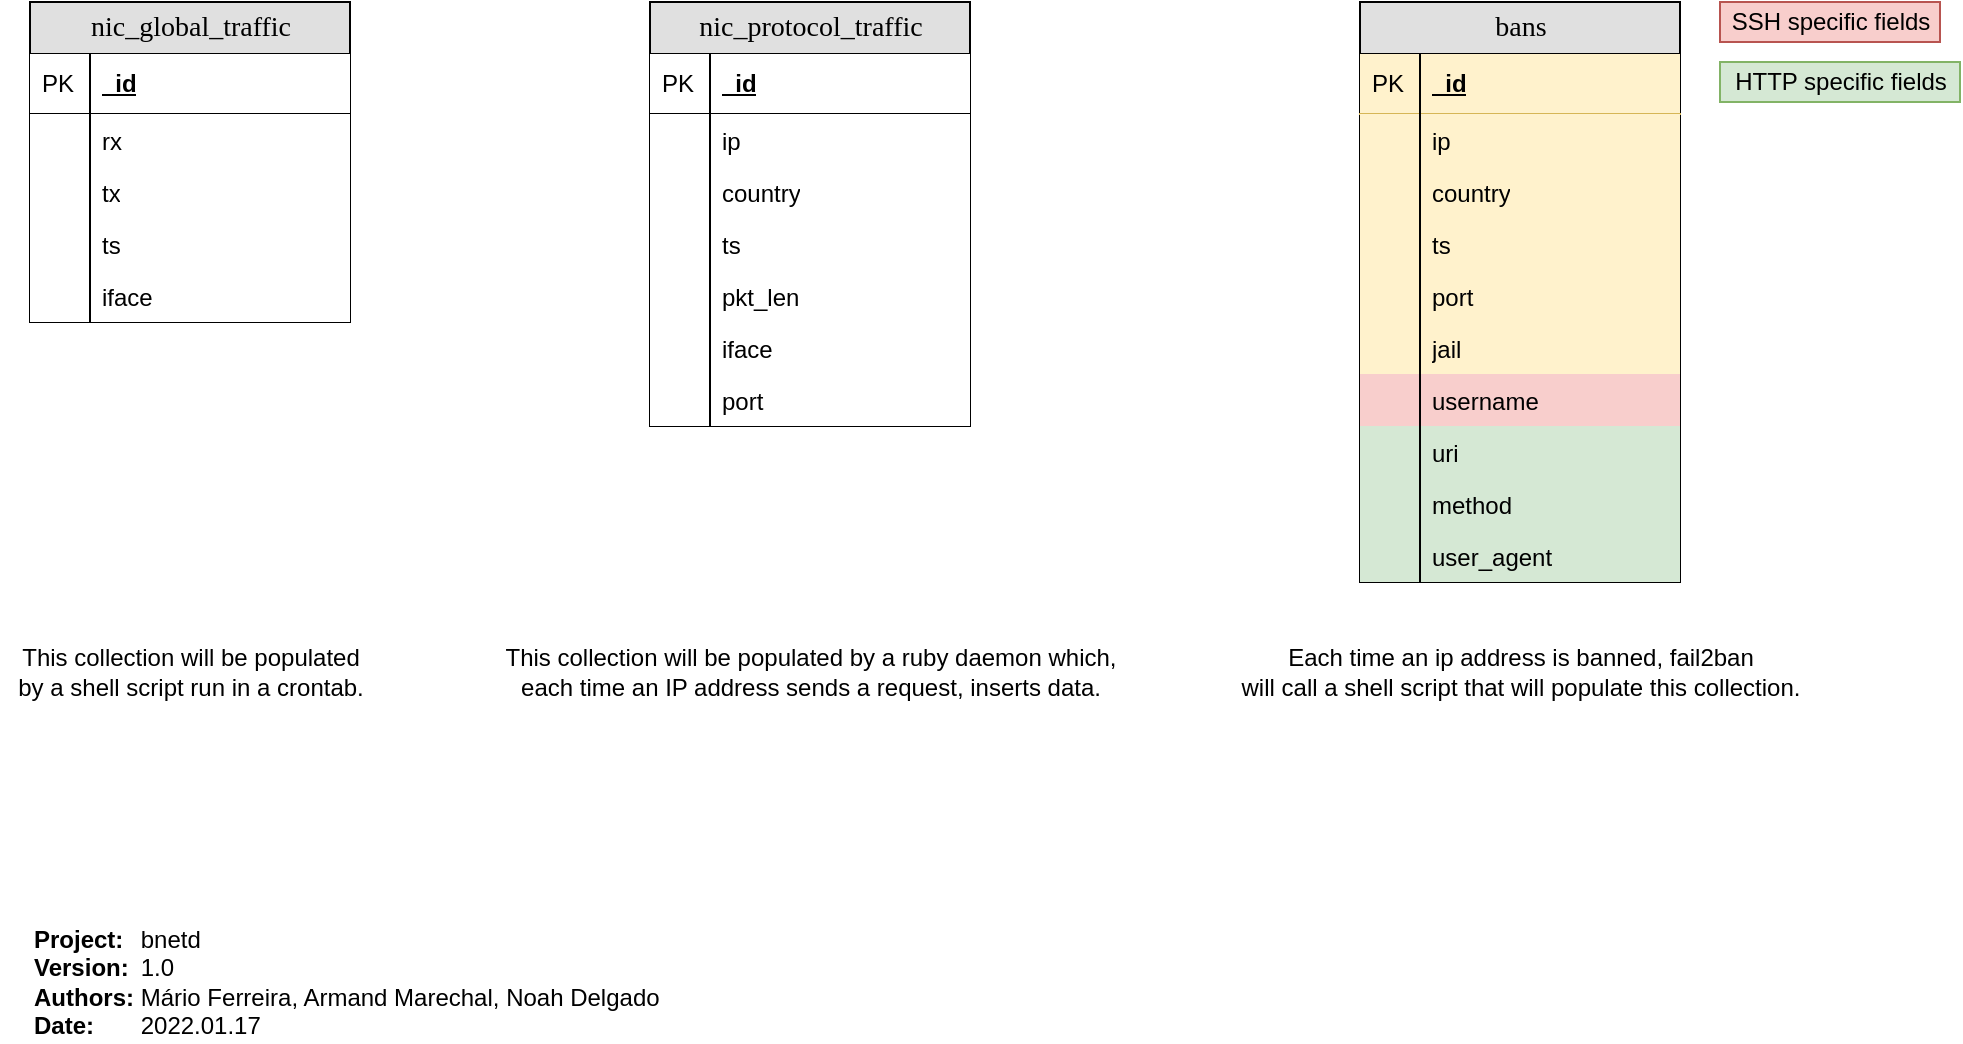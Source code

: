 <mxfile version="16.2.4" type="device"><diagram id="C5RBs43oDa-KdzZeNtuy" name="Page-1"><mxGraphModel dx="1293" dy="810" grid="1" gridSize="10" guides="1" tooltips="1" connect="1" arrows="1" fold="1" page="1" pageScale="1" pageWidth="827" pageHeight="1169" math="0" shadow="0"><root><mxCell id="WIyWlLk6GJQsqaUBKTNV-0"/><mxCell id="WIyWlLk6GJQsqaUBKTNV-1" parent="WIyWlLk6GJQsqaUBKTNV-0"/><mxCell id="n8Ka2vOvO8nz3NvAntRw-7" value="bans" style="swimlane;html=1;fontStyle=0;childLayout=stackLayout;horizontal=1;startSize=26;fillColor=#e0e0e0;horizontalStack=0;resizeParent=1;resizeLast=0;collapsible=1;marginBottom=0;swimlaneFillColor=#ffffff;align=center;rounded=0;shadow=0;comic=0;labelBackgroundColor=none;strokeWidth=1;fontFamily=Verdana;fontSize=14;swimlaneLine=1;" vertex="1" parent="WIyWlLk6GJQsqaUBKTNV-1"><mxGeometry x="705" y="40" width="160" height="290" as="geometry"/></mxCell><mxCell id="n8Ka2vOvO8nz3NvAntRw-8" value="_id" style="shape=partialRectangle;top=0;left=0;right=0;bottom=1;html=1;align=left;verticalAlign=middle;fillColor=#fff2cc;spacingLeft=34;spacingRight=4;whiteSpace=wrap;overflow=hidden;rotatable=0;points=[[0,0.5],[1,0.5]];portConstraint=eastwest;dropTarget=0;fontStyle=5;strokeColor=#d6b656;" vertex="1" parent="n8Ka2vOvO8nz3NvAntRw-7"><mxGeometry y="26" width="160" height="30" as="geometry"/></mxCell><mxCell id="n8Ka2vOvO8nz3NvAntRw-9" value="PK" style="shape=partialRectangle;top=0;left=0;bottom=0;html=1;fillColor=none;align=left;verticalAlign=middle;spacingLeft=4;spacingRight=4;whiteSpace=wrap;overflow=hidden;rotatable=0;points=[];portConstraint=eastwest;part=1;" vertex="1" connectable="0" parent="n8Ka2vOvO8nz3NvAntRw-8"><mxGeometry width="30" height="30" as="geometry"/></mxCell><mxCell id="n8Ka2vOvO8nz3NvAntRw-10" value="ip" style="shape=partialRectangle;top=0;left=0;right=0;bottom=0;html=1;align=left;verticalAlign=top;fillColor=#fff2cc;spacingLeft=34;spacingRight=4;whiteSpace=wrap;overflow=hidden;rotatable=0;points=[[0,0.5],[1,0.5]];portConstraint=eastwest;dropTarget=0;strokeColor=#d6b656;" vertex="1" parent="n8Ka2vOvO8nz3NvAntRw-7"><mxGeometry y="56" width="160" height="26" as="geometry"/></mxCell><mxCell id="n8Ka2vOvO8nz3NvAntRw-11" value="" style="shape=partialRectangle;top=0;left=0;bottom=0;html=1;fillColor=none;align=left;verticalAlign=top;spacingLeft=4;spacingRight=4;whiteSpace=wrap;overflow=hidden;rotatable=0;points=[];portConstraint=eastwest;part=1;" vertex="1" connectable="0" parent="n8Ka2vOvO8nz3NvAntRw-10"><mxGeometry width="30" height="26" as="geometry"/></mxCell><mxCell id="n8Ka2vOvO8nz3NvAntRw-134" value="country" style="shape=partialRectangle;top=0;left=0;right=0;bottom=0;html=1;align=left;verticalAlign=top;fillColor=#fff2cc;spacingLeft=34;spacingRight=4;whiteSpace=wrap;overflow=hidden;rotatable=0;points=[[0,0.5],[1,0.5]];portConstraint=eastwest;dropTarget=0;strokeColor=#d6b656;" vertex="1" parent="n8Ka2vOvO8nz3NvAntRw-7"><mxGeometry y="82" width="160" height="26" as="geometry"/></mxCell><mxCell id="n8Ka2vOvO8nz3NvAntRw-135" value="" style="shape=partialRectangle;top=0;left=0;bottom=0;html=1;fillColor=none;align=left;verticalAlign=top;spacingLeft=4;spacingRight=4;whiteSpace=wrap;overflow=hidden;rotatable=0;points=[];portConstraint=eastwest;part=1;" vertex="1" connectable="0" parent="n8Ka2vOvO8nz3NvAntRw-134"><mxGeometry width="30" height="26" as="geometry"/></mxCell><mxCell id="n8Ka2vOvO8nz3NvAntRw-12" value="ts" style="shape=partialRectangle;top=0;left=0;right=0;bottom=0;html=1;align=left;verticalAlign=top;fillColor=#fff2cc;spacingLeft=34;spacingRight=4;whiteSpace=wrap;overflow=hidden;rotatable=0;points=[[0,0.5],[1,0.5]];portConstraint=eastwest;dropTarget=0;strokeColor=#d6b656;" vertex="1" parent="n8Ka2vOvO8nz3NvAntRw-7"><mxGeometry y="108" width="160" height="26" as="geometry"/></mxCell><mxCell id="n8Ka2vOvO8nz3NvAntRw-13" value="" style="shape=partialRectangle;top=0;left=0;bottom=0;html=1;fillColor=none;align=left;verticalAlign=top;spacingLeft=4;spacingRight=4;whiteSpace=wrap;overflow=hidden;rotatable=0;points=[];portConstraint=eastwest;part=1;" vertex="1" connectable="0" parent="n8Ka2vOvO8nz3NvAntRw-12"><mxGeometry width="30" height="26" as="geometry"/></mxCell><mxCell id="n8Ka2vOvO8nz3NvAntRw-14" value="port" style="shape=partialRectangle;top=0;left=0;right=0;bottom=0;html=1;align=left;verticalAlign=top;fillColor=#fff2cc;spacingLeft=34;spacingRight=4;whiteSpace=wrap;overflow=hidden;rotatable=0;points=[[0,0.5],[1,0.5]];portConstraint=eastwest;dropTarget=0;strokeColor=#d6b656;" vertex="1" parent="n8Ka2vOvO8nz3NvAntRw-7"><mxGeometry y="134" width="160" height="26" as="geometry"/></mxCell><mxCell id="n8Ka2vOvO8nz3NvAntRw-15" value="" style="shape=partialRectangle;top=0;left=0;bottom=0;html=1;fillColor=none;align=left;verticalAlign=top;spacingLeft=4;spacingRight=4;whiteSpace=wrap;overflow=hidden;rotatable=0;points=[];portConstraint=eastwest;part=1;" vertex="1" connectable="0" parent="n8Ka2vOvO8nz3NvAntRw-14"><mxGeometry width="30" height="26" as="geometry"/></mxCell><mxCell id="n8Ka2vOvO8nz3NvAntRw-89" value="jail" style="shape=partialRectangle;top=0;left=0;right=0;bottom=0;html=1;align=left;verticalAlign=top;fillColor=#fff2cc;spacingLeft=34;spacingRight=4;whiteSpace=wrap;overflow=hidden;rotatable=0;points=[[0,0.5],[1,0.5]];portConstraint=eastwest;dropTarget=0;strokeColor=#d6b656;" vertex="1" parent="n8Ka2vOvO8nz3NvAntRw-7"><mxGeometry y="160" width="160" height="26" as="geometry"/></mxCell><mxCell id="n8Ka2vOvO8nz3NvAntRw-90" value="" style="shape=partialRectangle;top=0;left=0;bottom=0;html=1;fillColor=none;align=left;verticalAlign=top;spacingLeft=4;spacingRight=4;whiteSpace=wrap;overflow=hidden;rotatable=0;points=[];portConstraint=eastwest;part=1;" vertex="1" connectable="0" parent="n8Ka2vOvO8nz3NvAntRw-89"><mxGeometry width="30" height="26" as="geometry"/></mxCell><mxCell id="n8Ka2vOvO8nz3NvAntRw-93" value="username" style="shape=partialRectangle;top=0;left=0;right=0;bottom=0;html=1;align=left;verticalAlign=top;fillColor=#f8cecc;spacingLeft=34;spacingRight=4;whiteSpace=wrap;overflow=hidden;rotatable=0;points=[[0,0.5],[1,0.5]];portConstraint=eastwest;dropTarget=0;strokeColor=#b85450;" vertex="1" parent="n8Ka2vOvO8nz3NvAntRw-7"><mxGeometry y="186" width="160" height="26" as="geometry"/></mxCell><mxCell id="n8Ka2vOvO8nz3NvAntRw-94" value="" style="shape=partialRectangle;top=0;left=0;bottom=0;html=1;fillColor=none;align=left;verticalAlign=top;spacingLeft=4;spacingRight=4;whiteSpace=wrap;overflow=hidden;rotatable=0;points=[];portConstraint=eastwest;part=1;" vertex="1" connectable="0" parent="n8Ka2vOvO8nz3NvAntRw-93"><mxGeometry width="30" height="26" as="geometry"/></mxCell><mxCell id="n8Ka2vOvO8nz3NvAntRw-91" value="uri" style="shape=partialRectangle;top=0;left=0;right=0;bottom=0;html=1;align=left;verticalAlign=top;fillColor=#d5e8d4;spacingLeft=34;spacingRight=4;whiteSpace=wrap;overflow=hidden;rotatable=0;points=[[0,0.5],[1,0.5]];portConstraint=eastwest;dropTarget=0;strokeColor=#82b366;" vertex="1" parent="n8Ka2vOvO8nz3NvAntRw-7"><mxGeometry y="212" width="160" height="26" as="geometry"/></mxCell><mxCell id="n8Ka2vOvO8nz3NvAntRw-92" value="" style="shape=partialRectangle;top=0;left=0;bottom=0;html=1;fillColor=none;align=left;verticalAlign=top;spacingLeft=4;spacingRight=4;whiteSpace=wrap;overflow=hidden;rotatable=0;points=[];portConstraint=eastwest;part=1;" vertex="1" connectable="0" parent="n8Ka2vOvO8nz3NvAntRw-91"><mxGeometry width="30" height="26" as="geometry"/></mxCell><mxCell id="n8Ka2vOvO8nz3NvAntRw-95" value="method" style="shape=partialRectangle;top=0;left=0;right=0;bottom=0;html=1;align=left;verticalAlign=top;fillColor=#d5e8d4;spacingLeft=34;spacingRight=4;whiteSpace=wrap;overflow=hidden;rotatable=0;points=[[0,0.5],[1,0.5]];portConstraint=eastwest;dropTarget=0;strokeColor=#82b366;" vertex="1" parent="n8Ka2vOvO8nz3NvAntRw-7"><mxGeometry y="238" width="160" height="26" as="geometry"/></mxCell><mxCell id="n8Ka2vOvO8nz3NvAntRw-96" value="" style="shape=partialRectangle;top=0;left=0;bottom=0;html=1;fillColor=none;align=left;verticalAlign=top;spacingLeft=4;spacingRight=4;whiteSpace=wrap;overflow=hidden;rotatable=0;points=[];portConstraint=eastwest;part=1;" vertex="1" connectable="0" parent="n8Ka2vOvO8nz3NvAntRw-95"><mxGeometry width="30" height="26" as="geometry"/></mxCell><mxCell id="n8Ka2vOvO8nz3NvAntRw-97" value="user_agent" style="shape=partialRectangle;top=0;left=0;right=0;bottom=0;html=1;align=left;verticalAlign=top;fillColor=#d5e8d4;spacingLeft=34;spacingRight=4;whiteSpace=wrap;overflow=hidden;rotatable=0;points=[[0,0.5],[1,0.5]];portConstraint=eastwest;dropTarget=0;strokeColor=#82b366;" vertex="1" parent="n8Ka2vOvO8nz3NvAntRw-7"><mxGeometry y="264" width="160" height="26" as="geometry"/></mxCell><mxCell id="n8Ka2vOvO8nz3NvAntRw-98" value="" style="shape=partialRectangle;top=0;left=0;bottom=0;html=1;fillColor=none;align=left;verticalAlign=top;spacingLeft=4;spacingRight=4;whiteSpace=wrap;overflow=hidden;rotatable=0;points=[];portConstraint=eastwest;part=1;" vertex="1" connectable="0" parent="n8Ka2vOvO8nz3NvAntRw-97"><mxGeometry width="30" height="26" as="geometry"/></mxCell><mxCell id="n8Ka2vOvO8nz3NvAntRw-99" value="SSH specific fields" style="text;html=1;align=center;verticalAlign=middle;resizable=0;points=[];autosize=1;strokeColor=#b85450;fillColor=#f8cecc;" vertex="1" parent="WIyWlLk6GJQsqaUBKTNV-1"><mxGeometry x="885" y="40" width="110" height="20" as="geometry"/></mxCell><mxCell id="n8Ka2vOvO8nz3NvAntRw-100" value="HTTP specific fields" style="text;html=1;align=center;verticalAlign=middle;resizable=0;points=[];autosize=1;strokeColor=#82b366;fillColor=#d5e8d4;" vertex="1" parent="WIyWlLk6GJQsqaUBKTNV-1"><mxGeometry x="885" y="70" width="120" height="20" as="geometry"/></mxCell><mxCell id="n8Ka2vOvO8nz3NvAntRw-101" value="nic_global_traffic" style="swimlane;html=1;fontStyle=0;childLayout=stackLayout;horizontal=1;startSize=26;fillColor=#e0e0e0;horizontalStack=0;resizeParent=1;resizeLast=0;collapsible=1;marginBottom=0;swimlaneFillColor=#ffffff;align=center;rounded=0;shadow=0;comic=0;labelBackgroundColor=none;strokeWidth=1;fontFamily=Verdana;fontSize=14;swimlaneLine=1;" vertex="1" parent="WIyWlLk6GJQsqaUBKTNV-1"><mxGeometry x="40" y="40" width="160" height="160" as="geometry"/></mxCell><mxCell id="n8Ka2vOvO8nz3NvAntRw-102" value="_id" style="shape=partialRectangle;top=0;left=0;right=0;bottom=1;html=1;align=left;verticalAlign=middle;spacingLeft=34;spacingRight=4;whiteSpace=wrap;overflow=hidden;rotatable=0;points=[[0,0.5],[1,0.5]];portConstraint=eastwest;dropTarget=0;fontStyle=5;" vertex="1" parent="n8Ka2vOvO8nz3NvAntRw-101"><mxGeometry y="26" width="160" height="30" as="geometry"/></mxCell><mxCell id="n8Ka2vOvO8nz3NvAntRw-103" value="PK" style="shape=partialRectangle;top=0;left=0;bottom=0;html=1;fillColor=none;align=left;verticalAlign=middle;spacingLeft=4;spacingRight=4;whiteSpace=wrap;overflow=hidden;rotatable=0;points=[];portConstraint=eastwest;part=1;" vertex="1" connectable="0" parent="n8Ka2vOvO8nz3NvAntRw-102"><mxGeometry width="30" height="30" as="geometry"/></mxCell><mxCell id="n8Ka2vOvO8nz3NvAntRw-104" value="rx" style="shape=partialRectangle;top=0;left=0;right=0;bottom=0;html=1;align=left;verticalAlign=top;spacingLeft=34;spacingRight=4;whiteSpace=wrap;overflow=hidden;rotatable=0;points=[[0,0.5],[1,0.5]];portConstraint=eastwest;dropTarget=0;" vertex="1" parent="n8Ka2vOvO8nz3NvAntRw-101"><mxGeometry y="56" width="160" height="26" as="geometry"/></mxCell><mxCell id="n8Ka2vOvO8nz3NvAntRw-105" value="" style="shape=partialRectangle;top=0;left=0;bottom=0;html=1;fillColor=none;align=left;verticalAlign=top;spacingLeft=4;spacingRight=4;whiteSpace=wrap;overflow=hidden;rotatable=0;points=[];portConstraint=eastwest;part=1;" vertex="1" connectable="0" parent="n8Ka2vOvO8nz3NvAntRw-104"><mxGeometry width="30" height="26" as="geometry"/></mxCell><mxCell id="n8Ka2vOvO8nz3NvAntRw-106" value="tx" style="shape=partialRectangle;top=0;left=0;right=0;bottom=0;html=1;align=left;verticalAlign=top;spacingLeft=34;spacingRight=4;whiteSpace=wrap;overflow=hidden;rotatable=0;points=[[0,0.5],[1,0.5]];portConstraint=eastwest;dropTarget=0;" vertex="1" parent="n8Ka2vOvO8nz3NvAntRw-101"><mxGeometry y="82" width="160" height="26" as="geometry"/></mxCell><mxCell id="n8Ka2vOvO8nz3NvAntRw-107" value="" style="shape=partialRectangle;top=0;left=0;bottom=0;html=1;fillColor=none;align=left;verticalAlign=top;spacingLeft=4;spacingRight=4;whiteSpace=wrap;overflow=hidden;rotatable=0;points=[];portConstraint=eastwest;part=1;" vertex="1" connectable="0" parent="n8Ka2vOvO8nz3NvAntRw-106"><mxGeometry width="30" height="26" as="geometry"/></mxCell><mxCell id="n8Ka2vOvO8nz3NvAntRw-108" value="ts" style="shape=partialRectangle;top=0;left=0;right=0;bottom=0;html=1;align=left;verticalAlign=top;spacingLeft=34;spacingRight=4;whiteSpace=wrap;overflow=hidden;rotatable=0;points=[[0,0.5],[1,0.5]];portConstraint=eastwest;dropTarget=0;" vertex="1" parent="n8Ka2vOvO8nz3NvAntRw-101"><mxGeometry y="108" width="160" height="26" as="geometry"/></mxCell><mxCell id="n8Ka2vOvO8nz3NvAntRw-109" value="" style="shape=partialRectangle;top=0;left=0;bottom=0;html=1;fillColor=none;align=left;verticalAlign=top;spacingLeft=4;spacingRight=4;whiteSpace=wrap;overflow=hidden;rotatable=0;points=[];portConstraint=eastwest;part=1;" vertex="1" connectable="0" parent="n8Ka2vOvO8nz3NvAntRw-108"><mxGeometry width="30" height="26" as="geometry"/></mxCell><mxCell id="n8Ka2vOvO8nz3NvAntRw-110" value="iface" style="shape=partialRectangle;top=0;left=0;right=0;bottom=0;html=1;align=left;verticalAlign=top;spacingLeft=34;spacingRight=4;whiteSpace=wrap;overflow=hidden;rotatable=0;points=[[0,0.5],[1,0.5]];portConstraint=eastwest;dropTarget=0;" vertex="1" parent="n8Ka2vOvO8nz3NvAntRw-101"><mxGeometry y="134" width="160" height="26" as="geometry"/></mxCell><mxCell id="n8Ka2vOvO8nz3NvAntRw-111" value="" style="shape=partialRectangle;top=0;left=0;bottom=0;html=1;fillColor=none;align=left;verticalAlign=top;spacingLeft=4;spacingRight=4;whiteSpace=wrap;overflow=hidden;rotatable=0;points=[];portConstraint=eastwest;part=1;" vertex="1" connectable="0" parent="n8Ka2vOvO8nz3NvAntRw-110"><mxGeometry width="30" height="26" as="geometry"/></mxCell><mxCell id="n8Ka2vOvO8nz3NvAntRw-120" value="nic_protocol_traffic" style="swimlane;html=1;fontStyle=0;childLayout=stackLayout;horizontal=1;startSize=26;fillColor=#e0e0e0;horizontalStack=0;resizeParent=1;resizeLast=0;collapsible=1;marginBottom=0;swimlaneFillColor=#ffffff;align=center;rounded=0;shadow=0;comic=0;labelBackgroundColor=none;strokeWidth=1;fontFamily=Verdana;fontSize=14;swimlaneLine=1;" vertex="1" parent="WIyWlLk6GJQsqaUBKTNV-1"><mxGeometry x="350" y="40" width="160" height="212" as="geometry"/></mxCell><mxCell id="n8Ka2vOvO8nz3NvAntRw-121" value="_id" style="shape=partialRectangle;top=0;left=0;right=0;bottom=1;html=1;align=left;verticalAlign=middle;spacingLeft=34;spacingRight=4;whiteSpace=wrap;overflow=hidden;rotatable=0;points=[[0,0.5],[1,0.5]];portConstraint=eastwest;dropTarget=0;fontStyle=5;" vertex="1" parent="n8Ka2vOvO8nz3NvAntRw-120"><mxGeometry y="26" width="160" height="30" as="geometry"/></mxCell><mxCell id="n8Ka2vOvO8nz3NvAntRw-122" value="PK" style="shape=partialRectangle;top=0;left=0;bottom=0;html=1;fillColor=none;align=left;verticalAlign=middle;spacingLeft=4;spacingRight=4;whiteSpace=wrap;overflow=hidden;rotatable=0;points=[];portConstraint=eastwest;part=1;" vertex="1" connectable="0" parent="n8Ka2vOvO8nz3NvAntRw-121"><mxGeometry width="30" height="30" as="geometry"/></mxCell><mxCell id="n8Ka2vOvO8nz3NvAntRw-123" value="ip" style="shape=partialRectangle;top=0;left=0;right=0;bottom=0;html=1;align=left;verticalAlign=top;spacingLeft=34;spacingRight=4;whiteSpace=wrap;overflow=hidden;rotatable=0;points=[[0,0.5],[1,0.5]];portConstraint=eastwest;dropTarget=0;" vertex="1" parent="n8Ka2vOvO8nz3NvAntRw-120"><mxGeometry y="56" width="160" height="26" as="geometry"/></mxCell><mxCell id="n8Ka2vOvO8nz3NvAntRw-124" value="" style="shape=partialRectangle;top=0;left=0;bottom=0;html=1;fillColor=none;align=left;verticalAlign=top;spacingLeft=4;spacingRight=4;whiteSpace=wrap;overflow=hidden;rotatable=0;points=[];portConstraint=eastwest;part=1;" vertex="1" connectable="0" parent="n8Ka2vOvO8nz3NvAntRw-123"><mxGeometry width="30" height="26" as="geometry"/></mxCell><mxCell id="n8Ka2vOvO8nz3NvAntRw-136" value="country" style="shape=partialRectangle;top=0;left=0;right=0;bottom=0;html=1;align=left;verticalAlign=top;spacingLeft=34;spacingRight=4;whiteSpace=wrap;overflow=hidden;rotatable=0;points=[[0,0.5],[1,0.5]];portConstraint=eastwest;dropTarget=0;" vertex="1" parent="n8Ka2vOvO8nz3NvAntRw-120"><mxGeometry y="82" width="160" height="26" as="geometry"/></mxCell><mxCell id="n8Ka2vOvO8nz3NvAntRw-137" value="" style="shape=partialRectangle;top=0;left=0;bottom=0;html=1;fillColor=none;align=left;verticalAlign=top;spacingLeft=4;spacingRight=4;whiteSpace=wrap;overflow=hidden;rotatable=0;points=[];portConstraint=eastwest;part=1;" vertex="1" connectable="0" parent="n8Ka2vOvO8nz3NvAntRw-136"><mxGeometry width="30" height="26" as="geometry"/></mxCell><mxCell id="n8Ka2vOvO8nz3NvAntRw-125" value="ts" style="shape=partialRectangle;top=0;left=0;right=0;bottom=0;html=1;align=left;verticalAlign=top;spacingLeft=34;spacingRight=4;whiteSpace=wrap;overflow=hidden;rotatable=0;points=[[0,0.5],[1,0.5]];portConstraint=eastwest;dropTarget=0;" vertex="1" parent="n8Ka2vOvO8nz3NvAntRw-120"><mxGeometry y="108" width="160" height="26" as="geometry"/></mxCell><mxCell id="n8Ka2vOvO8nz3NvAntRw-126" value="" style="shape=partialRectangle;top=0;left=0;bottom=0;html=1;fillColor=none;align=left;verticalAlign=top;spacingLeft=4;spacingRight=4;whiteSpace=wrap;overflow=hidden;rotatable=0;points=[];portConstraint=eastwest;part=1;" vertex="1" connectable="0" parent="n8Ka2vOvO8nz3NvAntRw-125"><mxGeometry width="30" height="26" as="geometry"/></mxCell><mxCell id="n8Ka2vOvO8nz3NvAntRw-127" value="pkt_len" style="shape=partialRectangle;top=0;left=0;right=0;bottom=0;html=1;align=left;verticalAlign=top;spacingLeft=34;spacingRight=4;whiteSpace=wrap;overflow=hidden;rotatable=0;points=[[0,0.5],[1,0.5]];portConstraint=eastwest;dropTarget=0;" vertex="1" parent="n8Ka2vOvO8nz3NvAntRw-120"><mxGeometry y="134" width="160" height="26" as="geometry"/></mxCell><mxCell id="n8Ka2vOvO8nz3NvAntRw-128" value="" style="shape=partialRectangle;top=0;left=0;bottom=0;html=1;fillColor=none;align=left;verticalAlign=top;spacingLeft=4;spacingRight=4;whiteSpace=wrap;overflow=hidden;rotatable=0;points=[];portConstraint=eastwest;part=1;" vertex="1" connectable="0" parent="n8Ka2vOvO8nz3NvAntRw-127"><mxGeometry width="30" height="26" as="geometry"/></mxCell><mxCell id="n8Ka2vOvO8nz3NvAntRw-131" value="iface" style="shape=partialRectangle;top=0;left=0;right=0;bottom=0;html=1;align=left;verticalAlign=top;spacingLeft=34;spacingRight=4;whiteSpace=wrap;overflow=hidden;rotatable=0;points=[[0,0.5],[1,0.5]];portConstraint=eastwest;dropTarget=0;" vertex="1" parent="n8Ka2vOvO8nz3NvAntRw-120"><mxGeometry y="160" width="160" height="26" as="geometry"/></mxCell><mxCell id="n8Ka2vOvO8nz3NvAntRw-132" value="" style="shape=partialRectangle;top=0;left=0;bottom=0;html=1;fillColor=none;align=left;verticalAlign=top;spacingLeft=4;spacingRight=4;whiteSpace=wrap;overflow=hidden;rotatable=0;points=[];portConstraint=eastwest;part=1;" vertex="1" connectable="0" parent="n8Ka2vOvO8nz3NvAntRw-131"><mxGeometry width="30" height="26" as="geometry"/></mxCell><mxCell id="n8Ka2vOvO8nz3NvAntRw-129" value="port" style="shape=partialRectangle;top=0;left=0;right=0;bottom=0;html=1;align=left;verticalAlign=top;spacingLeft=34;spacingRight=4;whiteSpace=wrap;overflow=hidden;rotatable=0;points=[[0,0.5],[1,0.5]];portConstraint=eastwest;dropTarget=0;" vertex="1" parent="n8Ka2vOvO8nz3NvAntRw-120"><mxGeometry y="186" width="160" height="26" as="geometry"/></mxCell><mxCell id="n8Ka2vOvO8nz3NvAntRw-130" value="" style="shape=partialRectangle;top=0;left=0;bottom=0;html=1;fillColor=none;align=left;verticalAlign=top;spacingLeft=4;spacingRight=4;whiteSpace=wrap;overflow=hidden;rotatable=0;points=[];portConstraint=eastwest;part=1;" vertex="1" connectable="0" parent="n8Ka2vOvO8nz3NvAntRw-129"><mxGeometry width="30" height="26" as="geometry"/></mxCell><mxCell id="n8Ka2vOvO8nz3NvAntRw-133" value="&lt;b&gt;Project:&lt;span style=&quot;white-space: pre&quot;&gt;&#9;&lt;/span&gt;&lt;/b&gt;bnetd&lt;br&gt;&lt;b&gt;Version:&lt;span style=&quot;white-space: pre&quot;&gt;&#9;&lt;/span&gt;&lt;/b&gt;1.0&lt;br&gt;&lt;b&gt;Authors:&lt;span style=&quot;white-space: pre&quot;&gt;&#9;&lt;/span&gt;&lt;/b&gt;Mário Ferreira, Armand Marechal, Noah Delgado&lt;br&gt;&lt;b&gt;Date:&lt;span style=&quot;white-space: pre&quot;&gt;&#9;&lt;/span&gt;&lt;/b&gt;2022.01.17" style="text;html=1;align=left;verticalAlign=middle;resizable=0;points=[];autosize=1;strokeColor=none;fillColor=none;fontStyle=0" vertex="1" parent="WIyWlLk6GJQsqaUBKTNV-1"><mxGeometry x="40" y="500" width="330" height="60" as="geometry"/></mxCell><mxCell id="n8Ka2vOvO8nz3NvAntRw-138" value="This collection will be populated&lt;br&gt;by a shell script run in a crontab." style="text;html=1;align=center;verticalAlign=middle;resizable=0;points=[];autosize=1;strokeColor=none;fillColor=none;" vertex="1" parent="WIyWlLk6GJQsqaUBKTNV-1"><mxGeometry x="25" y="360" width="190" height="30" as="geometry"/></mxCell><mxCell id="n8Ka2vOvO8nz3NvAntRw-140" value="This collection will be populated by a ruby daemon which,&lt;br&gt;each time an IP address sends a request, inserts data." style="text;html=1;align=center;verticalAlign=middle;resizable=0;points=[];autosize=1;strokeColor=none;fillColor=none;" vertex="1" parent="WIyWlLk6GJQsqaUBKTNV-1"><mxGeometry x="270" y="360" width="320" height="30" as="geometry"/></mxCell><mxCell id="n8Ka2vOvO8nz3NvAntRw-141" value="Each time an ip address is banned, fail2ban&lt;br&gt;will call a shell script that will populate this collection." style="text;html=1;align=center;verticalAlign=middle;resizable=0;points=[];autosize=1;strokeColor=none;fillColor=none;" vertex="1" parent="WIyWlLk6GJQsqaUBKTNV-1"><mxGeometry x="640" y="360" width="290" height="30" as="geometry"/></mxCell></root></mxGraphModel></diagram></mxfile>